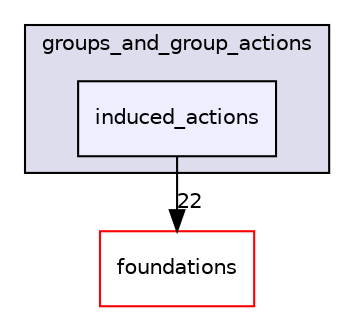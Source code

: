 digraph "src/lib/groups_and_group_actions/induced_actions" {
  compound=true
  node [ fontsize="10", fontname="Helvetica"];
  edge [ labelfontsize="10", labelfontname="Helvetica"];
  subgraph clusterdir_bd81d8b98708084983c5186f94beb61b {
    graph [ bgcolor="#ddddee", pencolor="black", label="groups_and_group_actions" fontname="Helvetica", fontsize="10", URL="dir_bd81d8b98708084983c5186f94beb61b.html"]
  dir_1cb388bbbb2c4e6c6a758aa476dbc9c8 [shape=box, label="induced_actions", style="filled", fillcolor="#eeeeff", pencolor="black", URL="dir_1cb388bbbb2c4e6c6a758aa476dbc9c8.html"];
  }
  dir_22aca35e3ec12f68aff9c7ff7652d11f [shape=box label="foundations" fillcolor="white" style="filled" color="red" URL="dir_22aca35e3ec12f68aff9c7ff7652d11f.html"];
  dir_1cb388bbbb2c4e6c6a758aa476dbc9c8->dir_22aca35e3ec12f68aff9c7ff7652d11f [headlabel="22", labeldistance=1.5 headhref="dir_000038_000008.html"];
}
